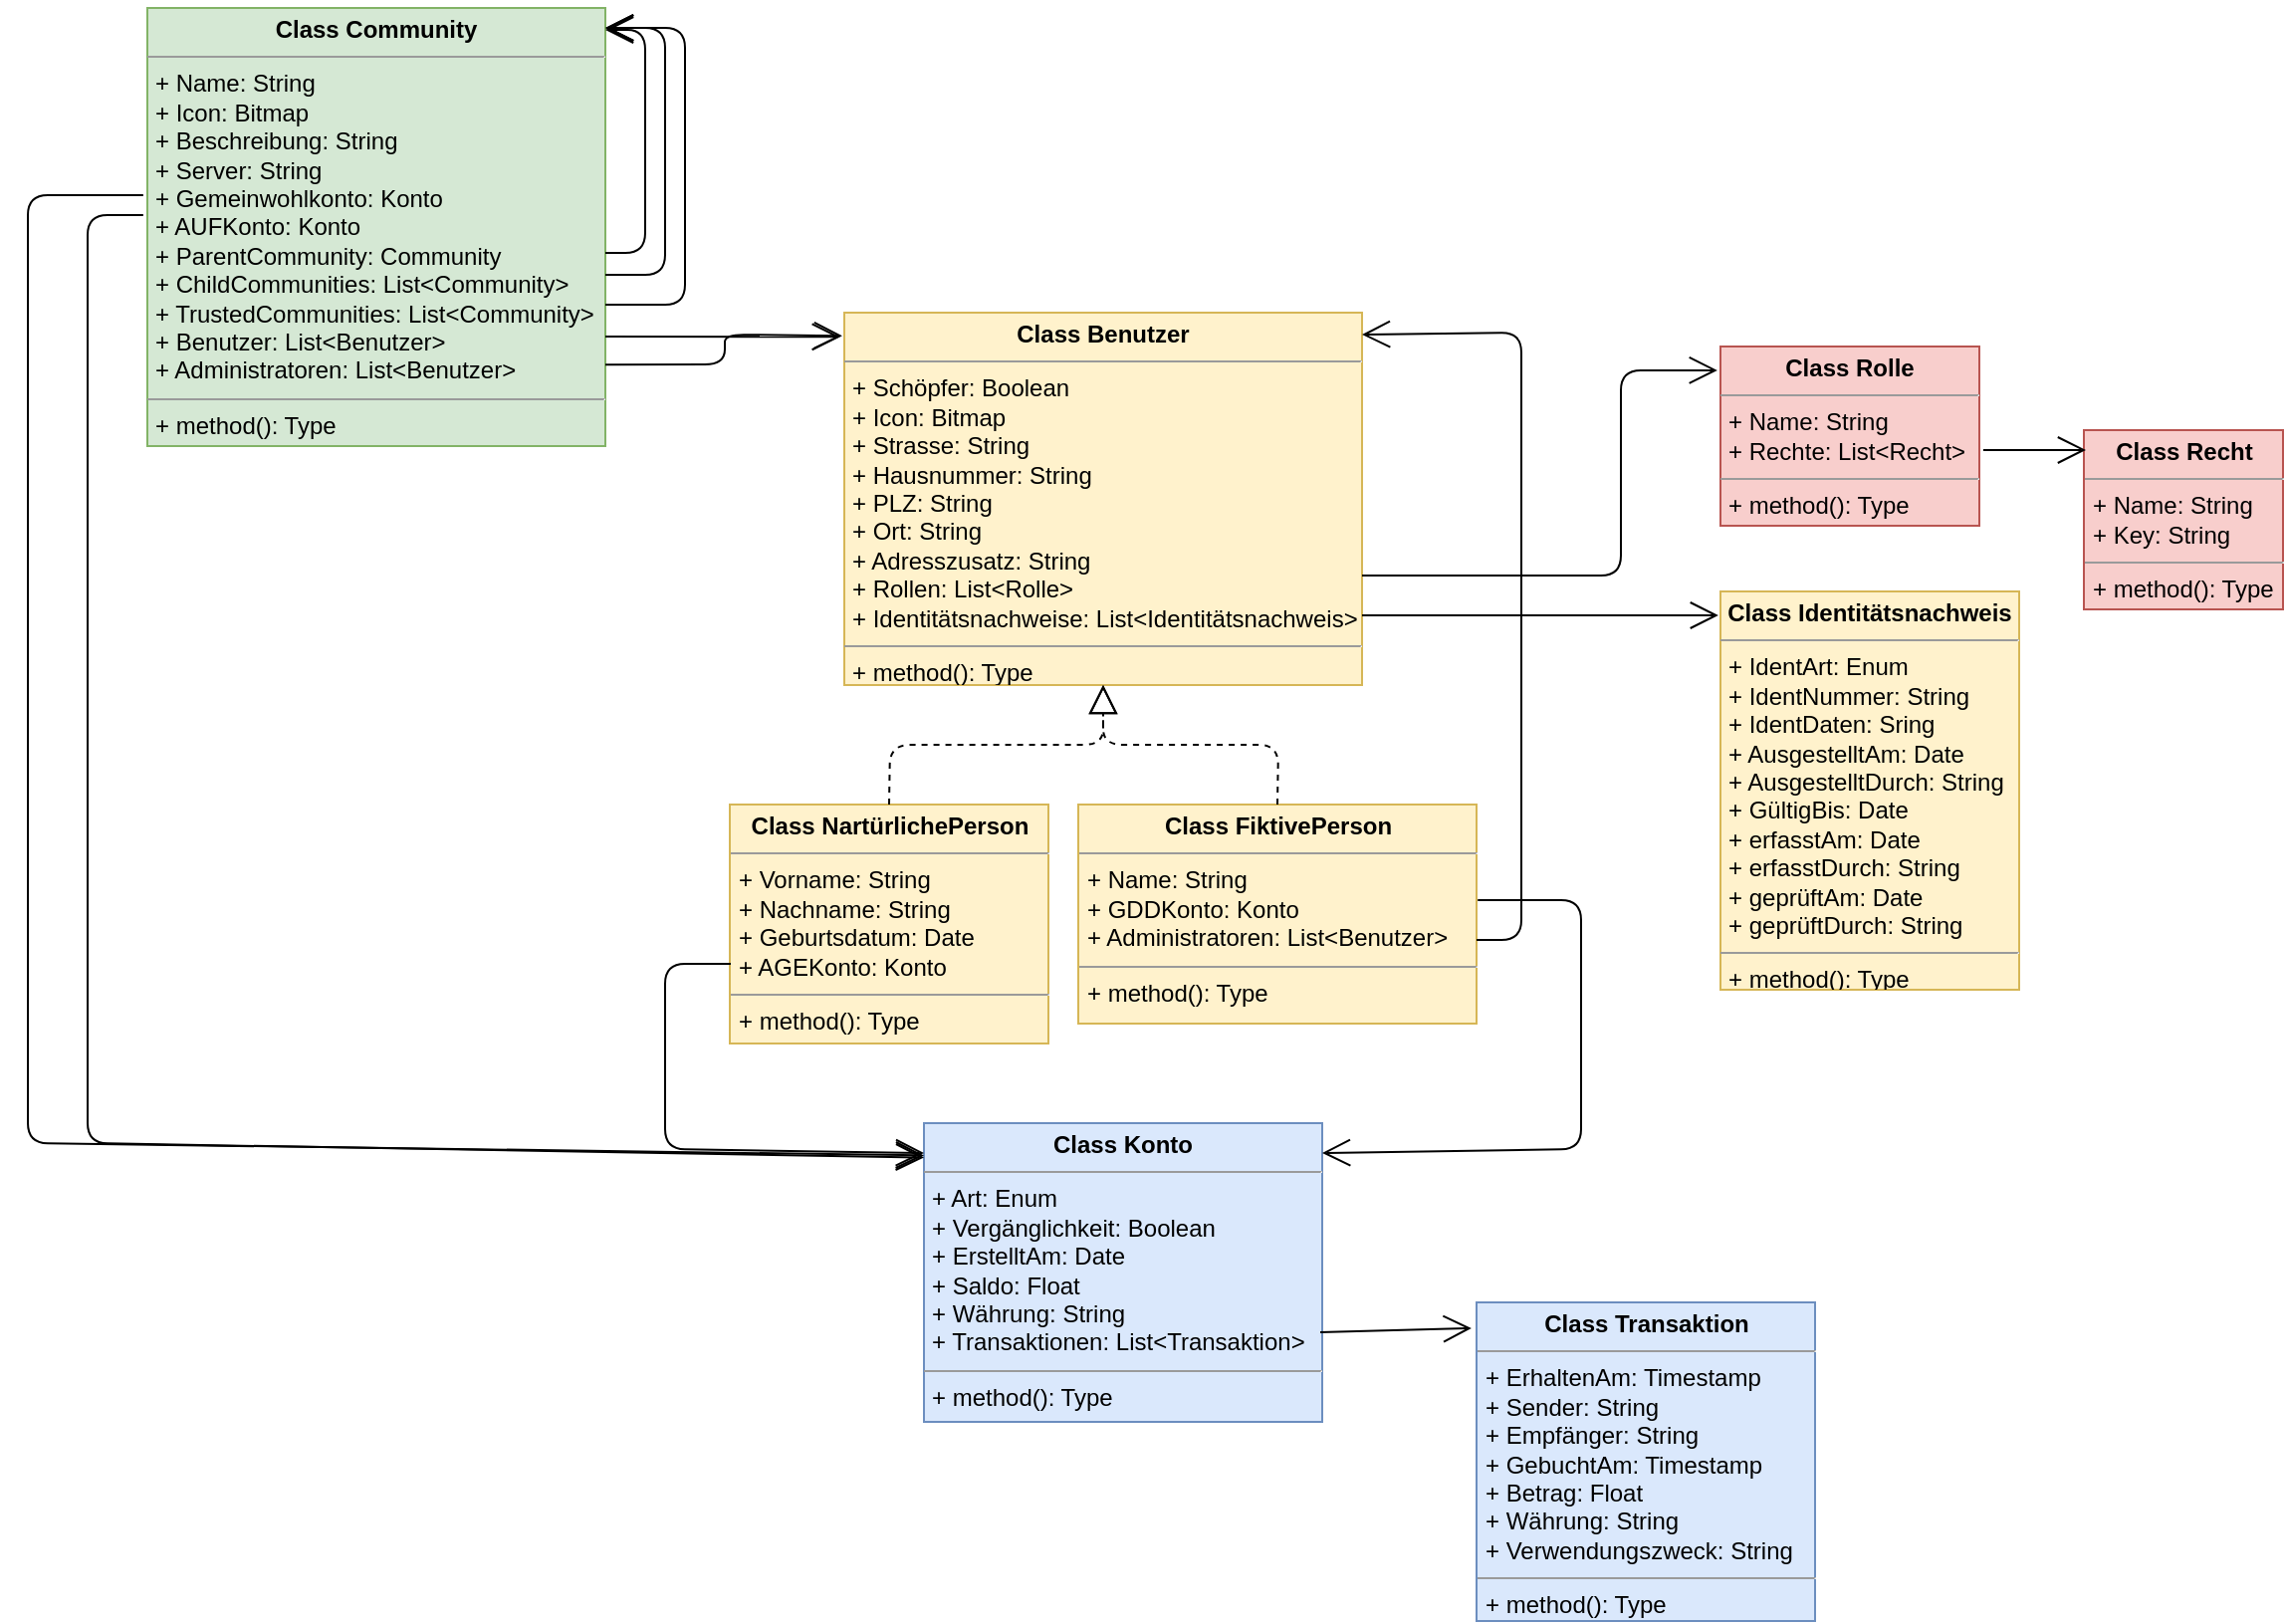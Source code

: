 <mxfile>
    <diagram id="ZgDWW9pSgEU1kBHeR6SU" name="Page-1">
        <mxGraphModel dx="1134" dy="800" grid="1" gridSize="10" guides="1" tooltips="1" connect="1" arrows="1" fold="1" page="1" pageScale="1" pageWidth="1654" pageHeight="1169" math="0" shadow="0">
            <root>
                <mxCell id="0"/>
                <mxCell id="1" parent="0"/>
                <mxCell id="31" value="&lt;p style=&quot;margin: 0px ; margin-top: 4px ; text-align: center&quot;&gt;&lt;b&gt;Class Community&lt;/b&gt;&lt;/p&gt;&lt;hr size=&quot;1&quot;&gt;&lt;p style=&quot;margin: 0px ; margin-left: 4px&quot;&gt;+ Name: String&lt;/p&gt;&lt;p style=&quot;margin: 0px ; margin-left: 4px&quot;&gt;+ Icon: Bitmap&lt;br&gt;&lt;/p&gt;&lt;p style=&quot;margin: 0px ; margin-left: 4px&quot;&gt;+ Beschreibung: String&lt;br&gt;&lt;/p&gt;&lt;p style=&quot;margin: 0px ; margin-left: 4px&quot;&gt;+ Server: String&lt;br&gt;&lt;/p&gt;&lt;p style=&quot;margin: 0px ; margin-left: 4px&quot;&gt;+ Gemeinwohlkonto: Konto&lt;/p&gt;&lt;p style=&quot;margin: 0px ; margin-left: 4px&quot;&gt;+ AUFKonto: Konto&lt;/p&gt;&lt;p style=&quot;margin: 0px ; margin-left: 4px&quot;&gt;+ ParentCommunity: Community&lt;/p&gt;&lt;p style=&quot;margin: 0px ; margin-left: 4px&quot;&gt;+ ChildCommunities: List&amp;lt;Community&amp;gt;&lt;/p&gt;&lt;p style=&quot;margin: 0px ; margin-left: 4px&quot;&gt;+ TrustedCommunities: List&amp;lt;Community&amp;gt;&lt;/p&gt;&lt;p style=&quot;margin: 0px ; margin-left: 4px&quot;&gt;+ Benutzer: List&amp;lt;Benutzer&amp;gt;&lt;/p&gt;&lt;p style=&quot;margin: 0px ; margin-left: 4px&quot;&gt;+ Administratoren: List&amp;lt;Benutzer&amp;gt;&lt;/p&gt;&lt;hr size=&quot;1&quot;&gt;&lt;p style=&quot;margin: 0px ; margin-left: 4px&quot;&gt;+ method(): Type&lt;/p&gt;" style="verticalAlign=top;align=left;overflow=fill;fontSize=12;fontFamily=Helvetica;html=1;fillColor=#d5e8d4;strokeColor=#82b366;" vertex="1" parent="1">
                    <mxGeometry x="90" y="80" width="230" height="220" as="geometry"/>
                </mxCell>
                <mxCell id="32" value="&lt;p style=&quot;margin: 0px ; margin-top: 4px ; text-align: center&quot;&gt;&lt;b&gt;Class Benutzer&lt;/b&gt;&lt;/p&gt;&lt;hr size=&quot;1&quot;&gt;&lt;p style=&quot;margin: 0px ; margin-left: 4px&quot;&gt;+ Schöpfer: Boolean&lt;/p&gt;&lt;p style=&quot;margin: 0px ; margin-left: 4px&quot;&gt;+ Icon: Bitmap&lt;/p&gt;&lt;p style=&quot;margin: 0px ; margin-left: 4px&quot;&gt;+ Strasse: String&lt;/p&gt;&lt;p style=&quot;margin: 0px ; margin-left: 4px&quot;&gt;+ Hausnummer: String&lt;/p&gt;&lt;p style=&quot;margin: 0px ; margin-left: 4px&quot;&gt;+ PLZ: String&lt;/p&gt;&lt;p style=&quot;margin: 0px ; margin-left: 4px&quot;&gt;+ Ort: String&lt;/p&gt;&lt;p style=&quot;margin: 0px ; margin-left: 4px&quot;&gt;+ Adresszusatz: String&lt;/p&gt;&lt;p style=&quot;margin: 0px ; margin-left: 4px&quot;&gt;+ Rollen: List&amp;lt;Rolle&amp;gt;&lt;/p&gt;&lt;p style=&quot;margin: 0px ; margin-left: 4px&quot;&gt;+ Identitätsnachweise: List&amp;lt;Identitätsnachweis&amp;gt;&lt;/p&gt;&lt;hr size=&quot;1&quot;&gt;&lt;p style=&quot;margin: 0px ; margin-left: 4px&quot;&gt;+ method(): Type&lt;/p&gt;" style="verticalAlign=top;align=left;overflow=fill;fontSize=12;fontFamily=Helvetica;html=1;fillColor=#fff2cc;strokeColor=#d6b656;" vertex="1" parent="1">
                    <mxGeometry x="440" y="233" width="260" height="187" as="geometry"/>
                </mxCell>
                <mxCell id="33" value="&lt;p style=&quot;margin: 0px ; margin-top: 4px ; text-align: center&quot;&gt;&lt;b&gt;Class NartürlichePerson&lt;/b&gt;&lt;/p&gt;&lt;hr size=&quot;1&quot;&gt;&lt;p style=&quot;margin: 0px ; margin-left: 4px&quot;&gt;+ Vorname: String&lt;/p&gt;&lt;p style=&quot;margin: 0px ; margin-left: 4px&quot;&gt;+ Nachname: String&lt;/p&gt;&lt;p style=&quot;margin: 0px ; margin-left: 4px&quot;&gt;+ Geburtsdatum: Date&lt;/p&gt;&lt;p style=&quot;margin: 0px ; margin-left: 4px&quot;&gt;+ AGEKonto: Konto&lt;/p&gt;&lt;hr size=&quot;1&quot;&gt;&lt;p style=&quot;margin: 0px ; margin-left: 4px&quot;&gt;+ method(): Type&lt;/p&gt;" style="verticalAlign=top;align=left;overflow=fill;fontSize=12;fontFamily=Helvetica;html=1;fillColor=#fff2cc;strokeColor=#d6b656;" vertex="1" parent="1">
                    <mxGeometry x="382.5" y="480" width="160" height="120" as="geometry"/>
                </mxCell>
                <mxCell id="34" value="" style="endArrow=open;endFill=1;endSize=12;html=1;entryX=1;entryY=0.05;entryDx=0;entryDy=0;entryPerimeter=0;exitX=1;exitY=0.559;exitDx=0;exitDy=0;exitPerimeter=0;" edge="1" parent="1" source="31" target="31">
                    <mxGeometry width="160" relative="1" as="geometry">
                        <mxPoint x="520" y="410" as="sourcePoint"/>
                        <mxPoint x="680" y="410" as="targetPoint"/>
                        <Array as="points">
                            <mxPoint x="340" y="203"/>
                            <mxPoint x="340" y="91"/>
                        </Array>
                    </mxGeometry>
                </mxCell>
                <mxCell id="35" value="" style="endArrow=open;endFill=1;endSize=12;html=1;exitX=1;exitY=0.609;exitDx=0;exitDy=0;exitPerimeter=0;" edge="1" parent="1" source="31">
                    <mxGeometry width="160" relative="1" as="geometry">
                        <mxPoint x="520" y="410" as="sourcePoint"/>
                        <mxPoint x="320" y="90" as="targetPoint"/>
                        <Array as="points">
                            <mxPoint x="350" y="214"/>
                            <mxPoint x="350" y="90"/>
                        </Array>
                    </mxGeometry>
                </mxCell>
                <mxCell id="36" value="" style="endArrow=open;endFill=1;endSize=12;html=1;exitX=1;exitY=0.677;exitDx=0;exitDy=0;exitPerimeter=0;" edge="1" parent="1" source="31">
                    <mxGeometry width="160" relative="1" as="geometry">
                        <mxPoint x="520" y="410" as="sourcePoint"/>
                        <mxPoint x="320" y="90" as="targetPoint"/>
                        <Array as="points">
                            <mxPoint x="360" y="229"/>
                            <mxPoint x="360" y="90"/>
                        </Array>
                    </mxGeometry>
                </mxCell>
                <mxCell id="37" value="" style="endArrow=block;dashed=1;endFill=0;endSize=12;html=1;exitX=0.5;exitY=0;exitDx=0;exitDy=0;entryX=0.5;entryY=1;entryDx=0;entryDy=0;" edge="1" parent="1" source="33" target="32">
                    <mxGeometry width="160" relative="1" as="geometry">
                        <mxPoint x="790" y="290" as="sourcePoint"/>
                        <mxPoint x="950" y="290" as="targetPoint"/>
                        <Array as="points">
                            <mxPoint x="463" y="450"/>
                            <mxPoint x="570" y="450"/>
                        </Array>
                    </mxGeometry>
                </mxCell>
                <mxCell id="38" value="&lt;p style=&quot;margin: 0px ; margin-top: 4px ; text-align: center&quot;&gt;&lt;b&gt;Class FiktivePerson&lt;/b&gt;&lt;/p&gt;&lt;hr size=&quot;1&quot;&gt;&lt;p style=&quot;margin: 0px ; margin-left: 4px&quot;&gt;+ Name: String&lt;/p&gt;&lt;p style=&quot;margin: 0px ; margin-left: 4px&quot;&gt;+ GDDKonto: Konto&lt;/p&gt;&lt;p style=&quot;margin: 0px ; margin-left: 4px&quot;&gt;+ Administratoren: List&amp;lt;Benutzer&amp;gt;&lt;/p&gt;&lt;hr size=&quot;1&quot;&gt;&lt;p style=&quot;margin: 0px ; margin-left: 4px&quot;&gt;+ method(): Type&lt;/p&gt;" style="verticalAlign=top;align=left;overflow=fill;fontSize=12;fontFamily=Helvetica;html=1;fillColor=#fff2cc;strokeColor=#d6b656;" vertex="1" parent="1">
                    <mxGeometry x="557.5" y="480" width="200" height="110" as="geometry"/>
                </mxCell>
                <mxCell id="39" value="" style="endArrow=block;dashed=1;endFill=0;endSize=12;html=1;exitX=0.5;exitY=0;exitDx=0;exitDy=0;entryX=0.5;entryY=1;entryDx=0;entryDy=0;" edge="1" parent="1" source="38" target="32">
                    <mxGeometry width="160" relative="1" as="geometry">
                        <mxPoint x="790" y="290" as="sourcePoint"/>
                        <mxPoint x="950" y="290" as="targetPoint"/>
                        <Array as="points">
                            <mxPoint x="658" y="450"/>
                            <mxPoint x="570" y="450"/>
                        </Array>
                    </mxGeometry>
                </mxCell>
                <mxCell id="40" value="" style="endArrow=open;endFill=1;endSize=12;html=1;exitX=1;exitY=0.618;exitDx=0;exitDy=0;exitPerimeter=0;entryX=1;entryY=0.059;entryDx=0;entryDy=0;entryPerimeter=0;" edge="1" parent="1" source="38" target="32">
                    <mxGeometry width="160" relative="1" as="geometry">
                        <mxPoint x="790" y="290" as="sourcePoint"/>
                        <mxPoint x="950" y="290" as="targetPoint"/>
                        <Array as="points">
                            <mxPoint x="780" y="548"/>
                            <mxPoint x="780" y="243"/>
                        </Array>
                    </mxGeometry>
                </mxCell>
                <mxCell id="41" value="" style="endArrow=open;endFill=1;endSize=12;html=1;exitX=1;exitY=0.75;exitDx=0;exitDy=0;entryX=-0.008;entryY=0.065;entryDx=0;entryDy=0;entryPerimeter=0;" edge="1" parent="1" source="31" target="32">
                    <mxGeometry width="160" relative="1" as="geometry">
                        <mxPoint x="410" y="410" as="sourcePoint"/>
                        <mxPoint x="70" y="371" as="targetPoint"/>
                        <Array as="points"/>
                    </mxGeometry>
                </mxCell>
                <mxCell id="42" value="" style="endArrow=open;endFill=1;endSize=12;html=1;exitX=1;exitY=0.814;exitDx=0;exitDy=0;exitPerimeter=0;entryX=-0.004;entryY=0.062;entryDx=0;entryDy=0;entryPerimeter=0;" edge="1" parent="1" source="31" target="32">
                    <mxGeometry width="160" relative="1" as="geometry">
                        <mxPoint x="410" y="410" as="sourcePoint"/>
                        <mxPoint x="120" y="370" as="targetPoint"/>
                        <Array as="points">
                            <mxPoint x="380" y="259"/>
                            <mxPoint x="380" y="244"/>
                        </Array>
                    </mxGeometry>
                </mxCell>
                <mxCell id="43" value="&lt;p style=&quot;margin: 0px ; margin-top: 4px ; text-align: center&quot;&gt;&lt;b&gt;Class Rolle&lt;/b&gt;&lt;/p&gt;&lt;hr size=&quot;1&quot;&gt;&lt;p style=&quot;margin: 0px ; margin-left: 4px&quot;&gt;+ Name: String&lt;/p&gt;&lt;p style=&quot;margin: 0px ; margin-left: 4px&quot;&gt;+ Rechte: List&amp;lt;Recht&amp;gt;&lt;/p&gt;&lt;hr size=&quot;1&quot;&gt;&lt;p style=&quot;margin: 0px ; margin-left: 4px&quot;&gt;+ method(): Type&lt;/p&gt;" style="verticalAlign=top;align=left;overflow=fill;fontSize=12;fontFamily=Helvetica;html=1;fillColor=#f8cecc;strokeColor=#b85450;" vertex="1" parent="1">
                    <mxGeometry x="880" y="250" width="130" height="90" as="geometry"/>
                </mxCell>
                <mxCell id="44" value="&lt;p style=&quot;margin: 0px ; margin-top: 4px ; text-align: center&quot;&gt;&lt;b&gt;Class Recht&lt;/b&gt;&lt;/p&gt;&lt;hr size=&quot;1&quot;&gt;&lt;p style=&quot;margin: 0px ; margin-left: 4px&quot;&gt;+ Name: String&lt;/p&gt;&lt;p style=&quot;margin: 0px ; margin-left: 4px&quot;&gt;+ Key: String&lt;/p&gt;&lt;hr size=&quot;1&quot;&gt;&lt;p style=&quot;margin: 0px ; margin-left: 4px&quot;&gt;+ method(): Type&lt;/p&gt;" style="verticalAlign=top;align=left;overflow=fill;fontSize=12;fontFamily=Helvetica;html=1;fillColor=#f8cecc;strokeColor=#b85450;" vertex="1" parent="1">
                    <mxGeometry x="1062.5" y="292" width="100" height="90" as="geometry"/>
                </mxCell>
                <mxCell id="45" value="" style="endArrow=open;endFill=1;endSize=12;html=1;entryX=0.01;entryY=0.111;entryDx=0;entryDy=0;entryPerimeter=0;exitX=1.015;exitY=0.578;exitDx=0;exitDy=0;exitPerimeter=0;" edge="1" parent="1" source="43" target="44">
                    <mxGeometry width="160" relative="1" as="geometry">
                        <mxPoint x="700" y="650" as="sourcePoint"/>
                        <mxPoint x="860" y="650" as="targetPoint"/>
                        <Array as="points"/>
                    </mxGeometry>
                </mxCell>
                <mxCell id="46" value="" style="endArrow=open;endFill=1;endSize=12;html=1;entryX=-0.012;entryY=0.133;entryDx=0;entryDy=0;entryPerimeter=0;exitX=1;exitY=0.706;exitDx=0;exitDy=0;exitPerimeter=0;" edge="1" parent="1" source="32" target="43">
                    <mxGeometry width="160" relative="1" as="geometry">
                        <mxPoint x="530" y="330" as="sourcePoint"/>
                        <mxPoint x="690" y="330" as="targetPoint"/>
                        <Array as="points">
                            <mxPoint x="830" y="365"/>
                            <mxPoint x="830" y="262"/>
                        </Array>
                    </mxGeometry>
                </mxCell>
                <mxCell id="47" value="&lt;p style=&quot;margin: 0px ; margin-top: 4px ; text-align: center&quot;&gt;&lt;b&gt;Class Identitätsnachweis&lt;/b&gt;&lt;/p&gt;&lt;hr size=&quot;1&quot;&gt;&lt;p style=&quot;margin: 0px ; margin-left: 4px&quot;&gt;+ IdentArt: Enum&lt;/p&gt;&lt;p style=&quot;margin: 0px ; margin-left: 4px&quot;&gt;+ IdentNummer: String&lt;/p&gt;&lt;p style=&quot;margin: 0px ; margin-left: 4px&quot;&gt;+ IdentDaten: Sring&lt;/p&gt;&lt;p style=&quot;margin: 0px ; margin-left: 4px&quot;&gt;+ AusgestelltAm: Date&lt;/p&gt;&lt;p style=&quot;margin: 0px ; margin-left: 4px&quot;&gt;+ AusgestelltDurch: String&lt;/p&gt;&lt;p style=&quot;margin: 0px ; margin-left: 4px&quot;&gt;+ GültigBis: Date&lt;/p&gt;&lt;p style=&quot;margin: 0px ; margin-left: 4px&quot;&gt;+ erfasstAm: Date&lt;/p&gt;&lt;p style=&quot;margin: 0px ; margin-left: 4px&quot;&gt;+ erfasstDurch: String&lt;/p&gt;&lt;p style=&quot;margin: 0px ; margin-left: 4px&quot;&gt;+ geprüftAm: Date&lt;/p&gt;&lt;p style=&quot;margin: 0px ; margin-left: 4px&quot;&gt;+ geprüftDurch: String&lt;/p&gt;&lt;hr size=&quot;1&quot;&gt;&lt;p style=&quot;margin: 0px ; margin-left: 4px&quot;&gt;+ method(): Type&lt;/p&gt;" style="verticalAlign=top;align=left;overflow=fill;fontSize=12;fontFamily=Helvetica;html=1;fillColor=#fff2cc;strokeColor=#d6b656;" vertex="1" parent="1">
                    <mxGeometry x="880" y="373" width="150" height="200" as="geometry"/>
                </mxCell>
                <mxCell id="48" value="" style="endArrow=open;endFill=1;endSize=12;html=1;exitX=1;exitY=0.813;exitDx=0;exitDy=0;exitPerimeter=0;entryX=-0.007;entryY=0.06;entryDx=0;entryDy=0;entryPerimeter=0;" edge="1" parent="1" source="32" target="47">
                    <mxGeometry width="160" relative="1" as="geometry">
                        <mxPoint x="770" y="330" as="sourcePoint"/>
                        <mxPoint x="930" y="330" as="targetPoint"/>
                        <Array as="points"/>
                    </mxGeometry>
                </mxCell>
                <mxCell id="49" value="&lt;p style=&quot;margin: 0px ; margin-top: 4px ; text-align: center&quot;&gt;&lt;b&gt;Class Konto&lt;/b&gt;&lt;/p&gt;&lt;hr size=&quot;1&quot;&gt;&lt;p style=&quot;margin: 0px ; margin-left: 4px&quot;&gt;+ Art: Enum&lt;/p&gt;&lt;p style=&quot;margin: 0px ; margin-left: 4px&quot;&gt;+ Vergänglichkeit: Boolean&lt;/p&gt;&lt;p style=&quot;margin: 0px ; margin-left: 4px&quot;&gt;+ ErstelltAm: Date&lt;/p&gt;&lt;p style=&quot;margin: 0px ; margin-left: 4px&quot;&gt;+ Saldo: Float&lt;/p&gt;&lt;p style=&quot;margin: 0px ; margin-left: 4px&quot;&gt;+ Währung: String&lt;/p&gt;&lt;p style=&quot;margin: 0px ; margin-left: 4px&quot;&gt;+ Transaktionen: List&amp;lt;Transaktion&amp;gt;&lt;/p&gt;&lt;hr size=&quot;1&quot;&gt;&lt;p style=&quot;margin: 0px ; margin-left: 4px&quot;&gt;+ method(): Type&lt;/p&gt;" style="verticalAlign=top;align=left;overflow=fill;fontSize=12;fontFamily=Helvetica;html=1;fillColor=#dae8fc;strokeColor=#6c8ebf;" vertex="1" parent="1">
                    <mxGeometry x="480" y="640" width="200" height="150" as="geometry"/>
                </mxCell>
                <mxCell id="50" value="&lt;p style=&quot;margin: 0px ; margin-top: 4px ; text-align: center&quot;&gt;&lt;b&gt;Class Transaktion&lt;/b&gt;&lt;/p&gt;&lt;hr size=&quot;1&quot;&gt;&lt;p style=&quot;margin: 0px ; margin-left: 4px&quot;&gt;+ ErhaltenAm: Timestamp&lt;/p&gt;&lt;p style=&quot;margin: 0px ; margin-left: 4px&quot;&gt;+ Sender: String&lt;/p&gt;&lt;p style=&quot;margin: 0px ; margin-left: 4px&quot;&gt;+ Empfänger: String&lt;/p&gt;&lt;p style=&quot;margin: 0px ; margin-left: 4px&quot;&gt;+ GebuchtAm: Timestamp&lt;/p&gt;&lt;p style=&quot;margin: 0px ; margin-left: 4px&quot;&gt;+ Betrag: Float&lt;/p&gt;&lt;p style=&quot;margin: 0px ; margin-left: 4px&quot;&gt;+ Währung: String&lt;/p&gt;&lt;p style=&quot;margin: 0px ; margin-left: 4px&quot;&gt;+ Verwendungszweck: String&lt;/p&gt;&lt;hr size=&quot;1&quot;&gt;&lt;p style=&quot;margin: 0px ; margin-left: 4px&quot;&gt;+ method(): Type&lt;/p&gt;" style="verticalAlign=top;align=left;overflow=fill;fontSize=12;fontFamily=Helvetica;html=1;fillColor=#dae8fc;strokeColor=#6c8ebf;" vertex="1" parent="1">
                    <mxGeometry x="757.5" y="730" width="170" height="160" as="geometry"/>
                </mxCell>
                <mxCell id="51" value="" style="endArrow=open;endFill=1;endSize=12;html=1;entryX=-0.015;entryY=0.081;entryDx=0;entryDy=0;entryPerimeter=0;exitX=0.995;exitY=0.7;exitDx=0;exitDy=0;exitPerimeter=0;" edge="1" parent="1" source="49" target="50">
                    <mxGeometry width="160" relative="1" as="geometry">
                        <mxPoint x="480" y="670" as="sourcePoint"/>
                        <mxPoint x="640" y="670" as="targetPoint"/>
                    </mxGeometry>
                </mxCell>
                <mxCell id="52" value="" style="endArrow=open;endFill=1;endSize=12;html=1;exitX=1.003;exitY=0.436;exitDx=0;exitDy=0;exitPerimeter=0;entryX=1;entryY=0.1;entryDx=0;entryDy=0;entryPerimeter=0;" edge="1" parent="1" source="38" target="49">
                    <mxGeometry width="160" relative="1" as="geometry">
                        <mxPoint x="480" y="670" as="sourcePoint"/>
                        <mxPoint x="640" y="670" as="targetPoint"/>
                        <Array as="points">
                            <mxPoint x="810" y="528"/>
                            <mxPoint x="810" y="653"/>
                        </Array>
                    </mxGeometry>
                </mxCell>
                <mxCell id="53" value="" style="endArrow=open;endFill=1;endSize=12;html=1;exitX=0.003;exitY=0.667;exitDx=0;exitDy=0;exitPerimeter=0;entryX=0;entryY=0.1;entryDx=0;entryDy=0;entryPerimeter=0;" edge="1" parent="1" source="33" target="49">
                    <mxGeometry width="160" relative="1" as="geometry">
                        <mxPoint x="480" y="670" as="sourcePoint"/>
                        <mxPoint x="640" y="670" as="targetPoint"/>
                        <Array as="points">
                            <mxPoint x="350" y="560"/>
                            <mxPoint x="350" y="653"/>
                        </Array>
                    </mxGeometry>
                </mxCell>
                <mxCell id="54" value="" style="endArrow=open;endFill=1;endSize=12;html=1;exitX=-0.009;exitY=0.473;exitDx=0;exitDy=0;exitPerimeter=0;entryX=0;entryY=0.115;entryDx=0;entryDy=0;entryPerimeter=0;" edge="1" parent="1" source="31" target="49">
                    <mxGeometry width="160" relative="1" as="geometry">
                        <mxPoint x="410" y="330" as="sourcePoint"/>
                        <mxPoint x="570" y="330" as="targetPoint"/>
                        <Array as="points">
                            <mxPoint x="60" y="184"/>
                            <mxPoint x="60" y="650"/>
                        </Array>
                    </mxGeometry>
                </mxCell>
                <mxCell id="55" value="" style="endArrow=open;endFill=1;endSize=12;html=1;exitX=-0.009;exitY=0.427;exitDx=0;exitDy=0;exitPerimeter=0;entryX=0;entryY=0.108;entryDx=0;entryDy=0;entryPerimeter=0;" edge="1" parent="1" source="31" target="49">
                    <mxGeometry width="160" relative="1" as="geometry">
                        <mxPoint x="410" y="330" as="sourcePoint"/>
                        <mxPoint x="570" y="330" as="targetPoint"/>
                        <Array as="points">
                            <mxPoint x="30" y="174"/>
                            <mxPoint x="30" y="650"/>
                        </Array>
                    </mxGeometry>
                </mxCell>
            </root>
        </mxGraphModel>
    </diagram>
</mxfile>